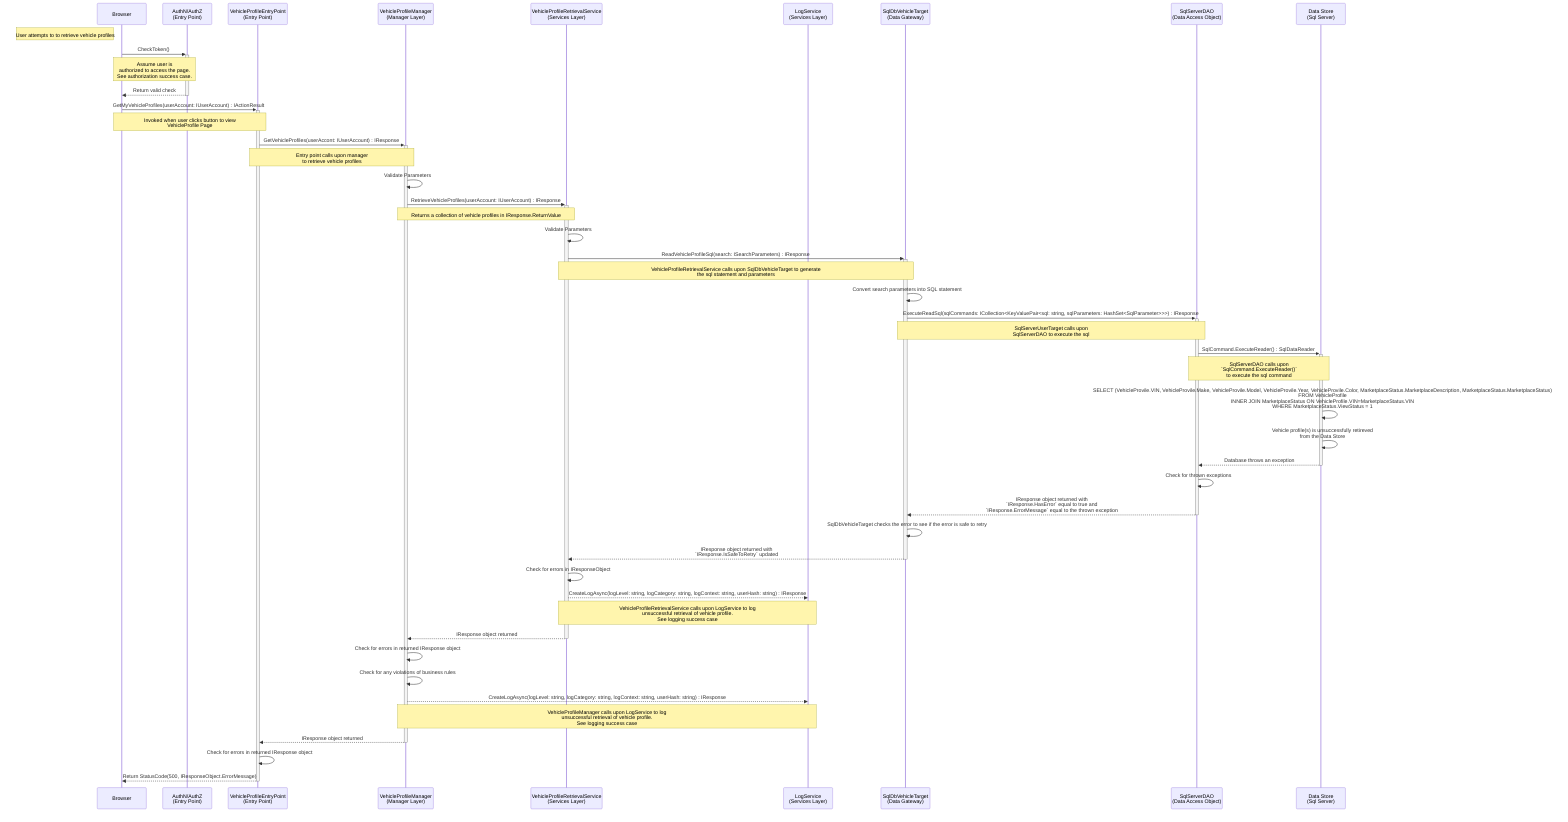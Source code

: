 sequenceDiagram
participant u as Browser
participant az as AuthN/AuthZ<br>(Entry Point)
participant e as VehicleProfileEntryPoint<br>(Entry Point)
participant vpm as VehicleProfileManager<br>(Manager Layer)
participant vps as VehicleProfileRetrievalService<br>(Services Layer)
participant ll as LogService<br>(Services Layer)
participant dg as SqlDbVehicleTarget<br>(Data Gateway)
participant da as SqlServerDAO<br>(Data Access Object)
participant ds as Data Store<br>(Sql Server)

Note Left of u: User attempts to to retrieve vehicle profiles
u->>+az: CheckToken() 
    Note over u,az: Assume user is<br>authorized to access the page.<br>See authorization success case.
az-->>-u: Return valid check

u->>+e: GetMyVehicleProfiles(userAccount: IUserAccount) : IActionResult
    Note over u,e: Invoked when user clicks button to view<br>VehicleProfile Page

    e->>+vpm: GetVehicleProfiles(userAccont: IUserAccount) : IResponse
        Note over e,vpm: Entry point calls upon manager<br>to retrieve vehicle profiles

        vpm->>vpm: Validate Parameters
            
        vpm->>+vps: RetrieveVehicleProfiles(userAccount: IUserAccount) : IResponse
            Note over vpm,vps: Returns a collection of vehicle profiles in IResponse.ReturnValue

            vps->>vps: Validate Parameters

            vps->>+dg: ReadVehicleProfileSql(search: ISearchParameters) : IResponse
                Note over vps,dg: VehicleProfileRetrievalService calls upon SqlDbVehicleTarget to generate<br>the sql statement and parameters

                dg->>dg: Convert search parameters into SQL statement

                dg->>+da: ExecuteReadSql(sqlCommands: ICollection<KeyValuePair<sql: string, sqlParameters: HashSet<SqlParameter>>>) : IResponse
                    Note over dg,da: SqlServerUserTarget calls upon<br>SqlServerDAO to execute the sql

                    da->>+ds: SqlCommand.ExecuteReader() : SqlDataReader
                        Note over da,ds: SqlServerDAO calls upon<br>`SqlCommand.ExecuteReader()`<br>to execute the sql command
                        
                        ds->>ds: SELECT (VehicleProvile.VIN, VehicleProvile.Make, VehicleProvile.Model, VehicleProvile.Year, VehicleProvile.Color, MarketplaceStatus.MarketplaceDescription, MarketplaceStatus.MarketplaceStatus)<br>FROM VehicleProfile <br>INNER JOIN MarketplaceStatus ON VehicleProfile.VIN=MarketplaceStatus.VIN<br>WHERE MarketplaceStatus.ViewStatus = 1;

                        ds->>ds: Vehicle profile(s) is unsuccessfully retireved<br>from the Data Store

                    ds-->>-da: Database throws an exception

                    da->>da: Check for thrown exceptions

                    da-->>-dg: IResponse object returned with<br>`IResponse.HasError` equal to true and<br>`IResponse.ErrorMessage` equal to the thrown exception

                dg->>dg: SqlDbVehicleTarget checks the error to see if the error is safe to retry

            dg-->>-vps: IResponse object returned with<br>`IResponse.IsSafeToRetry` updated

            vps->>vps: Check for errors in IResponseObject

            # Log unsuccessful vehicle retrieval
            vps-->>ll: CreateLogAsync(logLevel: string, logCategory: string, logContext: string, userHash: string) : IResponse
                Note over vps,ll: VehicleProfileRetrievalService calls upon LogService to log<br>unsuccessful retrieval of vehicle profile.<br>See logging success case

        vps-->>-vpm: IResponse object returned

        vpm->>vpm: Check for errors in returned IResponse object

        vpm->>vpm: Check for any violations of business rules

        # Log unsuccessful vehicle retrieval
        vpm-->>ll: CreateLogAsync(logLevel: string, logCategory: string, logContext: string, userHash: string) : IResponse
            Note over vpm,ll: VehicleProfileManager calls upon LogService to log<br>unsuccessful retrieval of vehicle profile.<br>See logging success case

    vpm-->>-e: IResponse object returned

    e->>e: Check for errors in returned IResponse object

e-->>-u: Return StatusCode(500, IResponseObject.ErrorMessage)